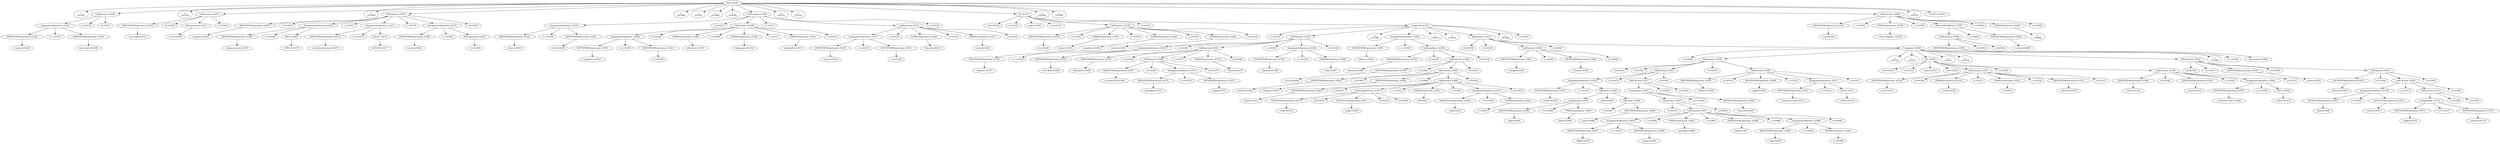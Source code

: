 digraph {

"Prog_43241"->"<
>43242";
"Prog_43241"->"CallFunction_43243";
"CallFunction_43243"->"AssignmentOpetators_43244";
"AssignmentOpetators_43244"->"IDENTIFIERExpression_43245";
"IDENTIFIERExpression_43245"->"<.ptime>43246";
"AssignmentOpetators_43244"->"<<->43247";
"AssignmentOpetators_43244"->"IDENTIFIERExpression_43248";
"IDENTIFIERExpression_43248"->"<proc.time>43249";
"CallFunction_43243"->"<(>43250";
"CallFunction_43243"->"<)>43251";
"Prog_43241"->"<
>43252";
"Prog_43241"->"CallFunction_43253";
"CallFunction_43253"->"IDENTIFIERExpression_43254";
"IDENTIFIERExpression_43254"->"<set.seed>43255";
"CallFunction_43253"->"<(>43256";
"CallFunction_43253"->"INTExpression_43257";
"INTExpression_43257"->"<123>43258";
"CallFunction_43253"->"<)>43259";
"Prog_43241"->"<
>43260";
"Prog_43241"->"CallFunction_43261";
"CallFunction_43261"->"IDENTIFIERExpression_43262";
"IDENTIFIERExpression_43262"->"<options>43263";
"CallFunction_43261"->"<(>43264";
"CallFunction_43261"->"AssignmentOpetators_43265";
"AssignmentOpetators_43265"->"IDENTIFIERExpression_43266";
"IDENTIFIERExpression_43266"->"<keep.source>43267";
"AssignmentOpetators_43265"->"<=>43268";
"AssignmentOpetators_43265"->"TRUE_43269";
"TRUE_43269"->"<TRUE>43270";
"CallFunction_43261"->"<,>43271";
"CallFunction_43261"->"AssignmentOpetators_43272";
"AssignmentOpetators_43272"->"IDENTIFIERExpression_43273";
"IDENTIFIERExpression_43273"->"<useFancyQuotes>43274";
"AssignmentOpetators_43272"->"<=>43275";
"AssignmentOpetators_43272"->"FALSE_43276";
"FALSE_43276"->"<FALSE>43277";
"CallFunction_43261"->"<,>43278";
"CallFunction_43261"->"AssignmentOpetators_43279";
"AssignmentOpetators_43279"->"IDENTIFIERExpression_43280";
"IDENTIFIERExpression_43280"->"<warn>43281";
"AssignmentOpetators_43279"->"<=>43282";
"AssignmentOpetators_43279"->"INTExpression_43283";
"INTExpression_43283"->"<1>43284";
"CallFunction_43261"->"<)>43285";
"Prog_43241"->"<
>43286";
"Prog_43241"->"<
>43287";
"Prog_43241"->"<
>43288";
"Prog_43241"->"<
>43289";
"Prog_43241"->"CallFunction_43290";
"CallFunction_43290"->"AssignmentOpetators_43291";
"AssignmentOpetators_43291"->"IDENTIFIERExpression_43292";
"IDENTIFIERExpression_43292"->"<dont>43293";
"AssignmentOpetators_43291"->"<<->43294";
"AssignmentOpetators_43291"->"IDENTIFIERExpression_43295";
"IDENTIFIERExpression_43295"->"<list>43296";
"CallFunction_43290"->"<(>43297";
"CallFunction_43290"->"CallFunction_43298";
"CallFunction_43298"->"AssignmentOpetators_43299";
"AssignmentOpetators_43299"->"IDENTIFIERExpression_43300";
"IDENTIFIERExpression_43300"->"<graphics>43301";
"AssignmentOpetators_43299"->"<=>43302";
"AssignmentOpetators_43299"->"IDENTIFIERExpression_43303";
"IDENTIFIERExpression_43303"->"<c>43304";
"CallFunction_43298"->"<(>43305";
"CallFunction_43298"->"STRINGExpression_43306";
"STRINGExpression_43306"->"<Hershey>43307";
"CallFunction_43298"->"<,>43308";
"CallFunction_43298"->"STRINGExpression_43309";
"STRINGExpression_43309"->"<Japanese>43310";
"CallFunction_43298"->"<,>43311";
"CallFunction_43298"->"STRINGExpression_43312";
"STRINGExpression_43312"->"<plotmath>43313";
"CallFunction_43298"->"<)>43314";
"CallFunction_43290"->"<,>43315";
"CallFunction_43290"->"CallFunction_43316";
"CallFunction_43316"->"AssignmentOpetators_43317";
"AssignmentOpetators_43317"->"IDENTIFIERExpression_43318";
"IDENTIFIERExpression_43318"->"<stats>43319";
"AssignmentOpetators_43317"->"<=>43320";
"AssignmentOpetators_43317"->"IDENTIFIERExpression_43321";
"IDENTIFIERExpression_43321"->"<c>43322";
"CallFunction_43316"->"<(>43323";
"CallFunction_43316"->"STRINGExpression_43324";
"STRINGExpression_43324"->"<lm.glm>43325";
"CallFunction_43316"->"<,>43326";
"CallFunction_43316"->"STRINGExpression_43327";
"STRINGExpression_43327"->"<nlm>43328";
"CallFunction_43316"->"<)>43329";
"CallFunction_43290"->"<)>43330";
"Prog_43241"->"<
>43331";
"Prog_43241"->"<
>43332";
"Prog_43241"->"For_43333";
"For_43333"->"<for>43334";
"For_43333"->"<(>43335";
"For_43333"->"<pkg>43336";
"For_43333"->"<in>43337";
"For_43333"->"CallFunction_43338";
"CallFunction_43338"->"IDENTIFIERExpression_43339";
"IDENTIFIERExpression_43339"->"<c>43340";
"CallFunction_43338"->"<(>43341";
"CallFunction_43338"->"STRINGExpression_43342";
"STRINGExpression_43342"->"<base>43343";
"CallFunction_43338"->"<,>43344";
"CallFunction_43338"->"STRINGExpression_43345";
"STRINGExpression_43345"->"<graphics>43346";
"CallFunction_43338"->"<,>43347";
"CallFunction_43338"->"STRINGExpression_43348";
"STRINGExpression_43348"->"<stats>43349";
"CallFunction_43338"->"<)>43350";
"For_43333"->"<)>43351";
"For_43333"->"Compound_43352";
"Compound_43352"->"<{>43353";
"Compound_43352"->"CallFunction_43354";
"CallFunction_43354"->"AssignmentOpetators_43355";
"AssignmentOpetators_43355"->"IDENTIFIERExpression_43356";
"IDENTIFIERExpression_43356"->"<demos>43357";
"AssignmentOpetators_43355"->"<<->43358";
"AssignmentOpetators_43355"->"IDENTIFIERExpression_43359";
"IDENTIFIERExpression_43359"->"<list.files>43360";
"CallFunction_43354"->"<(>43361";
"CallFunction_43354"->"CallFunction_43362";
"CallFunction_43362"->"IDENTIFIERExpression_43363";
"IDENTIFIERExpression_43363"->"<file.path>43364";
"CallFunction_43362"->"<(>43365";
"CallFunction_43362"->"CallFunction_43366";
"CallFunction_43366"->"IDENTIFIERExpression_43367";
"IDENTIFIERExpression_43367"->"<system.file>43368";
"CallFunction_43366"->"<(>43369";
"CallFunction_43366"->"AssignmentOpetators_43370";
"AssignmentOpetators_43370"->"IDENTIFIERExpression_43371";
"IDENTIFIERExpression_43371"->"<package>43372";
"AssignmentOpetators_43370"->"<=>43373";
"AssignmentOpetators_43370"->"IDENTIFIERExpression_43374";
"IDENTIFIERExpression_43374"->"<pkg>43375";
"CallFunction_43366"->"<)>43376";
"CallFunction_43362"->"<,>43377";
"CallFunction_43362"->"STRINGExpression_43378";
"STRINGExpression_43378"->"<demo>43379";
"CallFunction_43362"->"<)>43380";
"CallFunction_43354"->"<,>43381";
"CallFunction_43354"->"AssignmentOpetators_43382";
"AssignmentOpetators_43382"->"IDENTIFIERExpression_43383";
"IDENTIFIERExpression_43383"->"<pattern>43384";
"AssignmentOpetators_43382"->"<=>43385";
"AssignmentOpetators_43382"->"STRINGExpression_43386";
"STRINGExpression_43386"->"<\\.R$>43387";
"CallFunction_43354"->"<)>43388";
"Compound_43352"->"<
>43389";
"Compound_43352"->"AssignmentOpetators_43390";
"AssignmentOpetators_43390"->"IDENTIFIERExpression_43391";
"IDENTIFIERExpression_43391"->"<demos>43392";
"AssignmentOpetators_43390"->"<<->43393";
"AssignmentOpetators_43390"->"IndexingBasic_43394";
"IndexingBasic_43394"->"IDENTIFIERExpression_43395";
"IDENTIFIERExpression_43395"->"<demos>43396";
"IndexingBasic_43394"->"<[>43397";
"IndexingBasic_43394"->"CallFunction_43398";
"CallFunction_43398"->"IDENTIFIERExpression_43399";
"IDENTIFIERExpression_43399"->"<is.na>43400";
"CallFunction_43398"->"<(>43401";
"CallFunction_43398"->"CallFunction_43402";
"CallFunction_43402"->"IDENTIFIERExpression_43403";
"IDENTIFIERExpression_43403"->"<match>43404";
"CallFunction_43402"->"<(>43405";
"CallFunction_43402"->"IDENTIFIERExpression_43406";
"IDENTIFIERExpression_43406"->"<demos>43407";
"CallFunction_43402"->"<,>43408";
"CallFunction_43402"->"CallFunction_43409";
"CallFunction_43409"->"IDENTIFIERExpression_43410";
"IDENTIFIERExpression_43410"->"<paste>43411";
"CallFunction_43409"->"<(>43412";
"CallFunction_43409"->"IndexingByVectors_43413";
"IndexingByVectors_43413"->"IDENTIFIERExpression_43414";
"IDENTIFIERExpression_43414"->"<dont>43415";
"IndexingByVectors_43413"->"<[[>43416";
"IndexingByVectors_43413"->"IDENTIFIERExpression_43417";
"IDENTIFIERExpression_43417"->"<pkg>43418";
"IndexingByVectors_43413"->"<]>43419";
"IndexingByVectors_43413"->"<]>43420";
"CallFunction_43409"->"<,>43421";
"CallFunction_43409"->"STRINGExpression_43422";
"STRINGExpression_43422"->"<R>43423";
"CallFunction_43409"->"<,>43424";
"CallFunction_43409"->"AssignmentOpetators_43425";
"AssignmentOpetators_43425"->"IDENTIFIERExpression_43426";
"IDENTIFIERExpression_43426"->"<sep>43427";
"AssignmentOpetators_43425"->"<=>43428";
"AssignmentOpetators_43425"->"STRINGExpression_43429";
"STRINGExpression_43429"->"<.>43430";
"CallFunction_43409"->"<)>43431";
"CallFunction_43402"->"<)>43432";
"CallFunction_43398"->"<)>43433";
"IndexingBasic_43394"->"<]>43434";
"Compound_43352"->"<
>43435";
"Compound_43352"->"<
>43436";
"Compound_43352"->"IfStatement_43437";
"IfStatement_43437"->"<if>43438";
"IfStatement_43437"->"<(>43439";
"IfStatement_43437"->"CallFunction_43440";
"CallFunction_43440"->"IDENTIFIERExpression_43441";
"IDENTIFIERExpression_43441"->"<length>43442";
"CallFunction_43440"->"<(>43443";
"CallFunction_43440"->"IDENTIFIERExpression_43444";
"IDENTIFIERExpression_43444"->"<demos>43445";
"CallFunction_43440"->"<)>43446";
"IfStatement_43437"->"<)>43447";
"IfStatement_43437"->"Compound_43448";
"Compound_43448"->"<{>43449";
"Compound_43448"->"IfStatement_43450";
"IfStatement_43450"->"<if>43451";
"IfStatement_43450"->"<(>43452";
"IfStatement_43450"->"CallFunction_43453";
"CallFunction_43453"->"AssignmentOpetators_43454";
"AssignmentOpetators_43454"->"IDENTIFIERExpression_43455";
"IDENTIFIERExpression_43455"->"<need>43456";
"AssignmentOpetators_43454"->"<<->43457";
"AssignmentOpetators_43454"->"AndBinary_43458";
"AndBinary_43458"->"Comparisons_43459";
"Comparisons_43459"->"IDENTIFIERExpression_43460";
"IDENTIFIERExpression_43460"->"<pkg>43461";
"Comparisons_43459"->"<!=>43462";
"Comparisons_43459"->"STRINGExpression_43463";
"STRINGExpression_43463"->"<base>43464";
"AndBinary_43458"->"<&&>43465";
"AndBinary_43458"->"NotUnary_43466";
"NotUnary_43466"->"<!>43467";
"NotUnary_43466"->"IDENTIFIERExpression_43468";
"IDENTIFIERExpression_43468"->"<any>43469";
"CallFunction_43453"->"<(>43470";
"CallFunction_43453"->"CallFunction_43471";
"CallFunction_43471"->"Comparisons_43472";
"Comparisons_43472"->"Parenthesis_43473";
"Parenthesis_43473"->"<(>43474";
"Parenthesis_43473"->"CallFunction_43475";
"CallFunction_43475"->"AssignmentOpetators_43476";
"AssignmentOpetators_43476"->"IDENTIFIERExpression_43477";
"IDENTIFIERExpression_43477"->"<fpkg>43478";
"AssignmentOpetators_43476"->"<<->43479";
"AssignmentOpetators_43476"->"IDENTIFIERExpression_43480";
"IDENTIFIERExpression_43480"->"<paste>43481";
"CallFunction_43475"->"<(>43482";
"CallFunction_43475"->"STRINGExpression_43483";
"STRINGExpression_43483"->"<package>43484";
"CallFunction_43475"->"<,>43485";
"CallFunction_43475"->"IDENTIFIERExpression_43486";
"IDENTIFIERExpression_43486"->"<pkg>43487";
"CallFunction_43475"->"<,>43488";
"CallFunction_43475"->"AssignmentOpetators_43489";
"AssignmentOpetators_43489"->"IDENTIFIERExpression_43490";
"IDENTIFIERExpression_43490"->"<sep>43491";
"AssignmentOpetators_43489"->"<=>43492";
"AssignmentOpetators_43489"->"STRINGExpression_43493";
"STRINGExpression_43493"->"<:>43494";
"CallFunction_43475"->"<)>43495";
"Parenthesis_43473"->"<)>43496";
"Comparisons_43472"->"<==>43497";
"Comparisons_43472"->"IDENTIFIERExpression_43498";
"IDENTIFIERExpression_43498"->"<search>43499";
"CallFunction_43471"->"<(>43500";
"CallFunction_43471"->"<)>43501";
"CallFunction_43453"->"<)>43502";
"IfStatement_43450"->"<)>43503";
"IfStatement_43450"->"CallFunction_43504";
"CallFunction_43504"->"IDENTIFIERExpression_43505";
"IDENTIFIERExpression_43505"->"<library>43506";
"CallFunction_43504"->"<(>43507";
"CallFunction_43504"->"IDENTIFIERExpression_43508";
"IDENTIFIERExpression_43508"->"<pkg>43509";
"CallFunction_43504"->"<,>43510";
"CallFunction_43504"->"AssignmentOpetators_43511";
"AssignmentOpetators_43511"->"IDENTIFIERExpression_43512";
"IDENTIFIERExpression_43512"->"<character.only>43513";
"AssignmentOpetators_43511"->"<=>43514";
"AssignmentOpetators_43511"->"TRUE_43515";
"TRUE_43515"->"<TRUE>43516";
"CallFunction_43504"->"<)>43517";
"Compound_43448"->"<
>43518";
"Compound_43448"->"<
>43519";
"Compound_43448"->"For_43520";
"For_43520"->"<for>43521";
"For_43520"->"<(>43522";
"For_43520"->"<nam>43523";
"For_43520"->"<in>43524";
"For_43520"->"CallFunction_43525";
"CallFunction_43525"->"IDENTIFIERExpression_43526";
"IDENTIFIERExpression_43526"->"<sub>43527";
"CallFunction_43525"->"<(>43528";
"CallFunction_43525"->"STRINGExpression_43529";
"STRINGExpression_43529"->"<\\.R$>43530";
"CallFunction_43525"->"<,>43531";
"CallFunction_43525"->"STRINGExpression_43532";
"STRINGExpression_43532"->"<>43533";
"CallFunction_43525"->"<,>43534";
"CallFunction_43525"->"IDENTIFIERExpression_43535";
"IDENTIFIERExpression_43535"->"<demos>43536";
"CallFunction_43525"->"<)>43537";
"For_43520"->"<)>43538";
"For_43520"->"CallFunction_43539";
"CallFunction_43539"->"IDENTIFIERExpression_43540";
"IDENTIFIERExpression_43540"->"<demo>43541";
"CallFunction_43539"->"<(>43542";
"CallFunction_43539"->"IDENTIFIERExpression_43543";
"IDENTIFIERExpression_43543"->"<nam>43544";
"CallFunction_43539"->"<,>43545";
"CallFunction_43539"->"AssignmentOpetators_43546";
"AssignmentOpetators_43546"->"IDENTIFIERExpression_43547";
"IDENTIFIERExpression_43547"->"<character.only>43548";
"AssignmentOpetators_43546"->"<=>43549";
"AssignmentOpetators_43546"->"TRUE_43550";
"TRUE_43550"->"<TRUE>43551";
"CallFunction_43539"->"<)>43552";
"Compound_43448"->"<
>43553";
"Compound_43448"->"<
>43554";
"Compound_43448"->"IfStatement_43555";
"IfStatement_43555"->"<if>43556";
"IfStatement_43555"->"<(>43557";
"IfStatement_43555"->"IDENTIFIERExpression_43558";
"IDENTIFIERExpression_43558"->"<need>43559";
"IfStatement_43555"->"<)>43560";
"IfStatement_43555"->"CallFunction_43561";
"CallFunction_43561"->"IDENTIFIERExpression_43562";
"IDENTIFIERExpression_43562"->"<detach>43563";
"CallFunction_43561"->"<(>43564";
"CallFunction_43561"->"CallFunction_43565";
"CallFunction_43565"->"AssignmentOpetators_43566";
"AssignmentOpetators_43566"->"IDENTIFIERExpression_43567";
"IDENTIFIERExpression_43567"->"<pos>43568";
"AssignmentOpetators_43566"->"<=>43569";
"AssignmentOpetators_43566"->"IDENTIFIERExpression_43570";
"IDENTIFIERExpression_43570"->"<which>43571";
"CallFunction_43565"->"<(>43572";
"CallFunction_43565"->"CallFunction_43573";
"CallFunction_43573"->"Comparisons_43574";
"Comparisons_43574"->"IDENTIFIERExpression_43575";
"IDENTIFIERExpression_43575"->"<fpkg>43576";
"Comparisons_43574"->"<==>43577";
"Comparisons_43574"->"IDENTIFIERExpression_43578";
"IDENTIFIERExpression_43578"->"<search>43579";
"CallFunction_43573"->"<(>43580";
"CallFunction_43573"->"<)>43581";
"CallFunction_43565"->"<)>43582";
"CallFunction_43561"->"<)>43583";
"Compound_43448"->"<
>43584";
"Compound_43448"->"<}>43585";
"Compound_43352"->"<
>43586";
"Compound_43352"->"<}>43587";
"Prog_43241"->"<
>43588";
"Prog_43241"->"<
>43589";
"Prog_43241"->"CallFunction_43590";
"CallFunction_43590"->"IDENTIFIERExpression_43591";
"IDENTIFIERExpression_43591"->"<cat>43592";
"CallFunction_43590"->"<(>43593";
"CallFunction_43590"->"STRINGExpression_43594";
"STRINGExpression_43594"->"<Time elapsed: >43595";
"CallFunction_43590"->"<,>43596";
"CallFunction_43590"->"MinusOrPlusBinary_43597";
"MinusOrPlusBinary_43597"->"CallFunction_43598";
"CallFunction_43598"->"IDENTIFIERExpression_43599";
"IDENTIFIERExpression_43599"->"<proc.time>43600";
"CallFunction_43598"->"<(>43601";
"CallFunction_43598"->"<)>43602";
"MinusOrPlusBinary_43597"->"<->43603";
"MinusOrPlusBinary_43597"->"IDENTIFIERExpression_43604";
"IDENTIFIERExpression_43604"->"<.ptime>43605";
"CallFunction_43590"->"<,>43606";
"CallFunction_43590"->"STRINGExpression_43607";
"STRINGExpression_43607"->"<\n>43608";
"CallFunction_43590"->"<)>43609";
"Prog_43241"->"<
>43610";
"Prog_43241"->"<<EOF>>43611";
}
